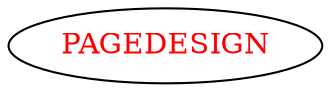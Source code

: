 digraph dependencyGraph {
 concentrate=true;
 ranksep="2.0";
 rankdir="LR"; 
 splines="ortho";
"PAGEDESIGN" [fontcolor="red"];
}